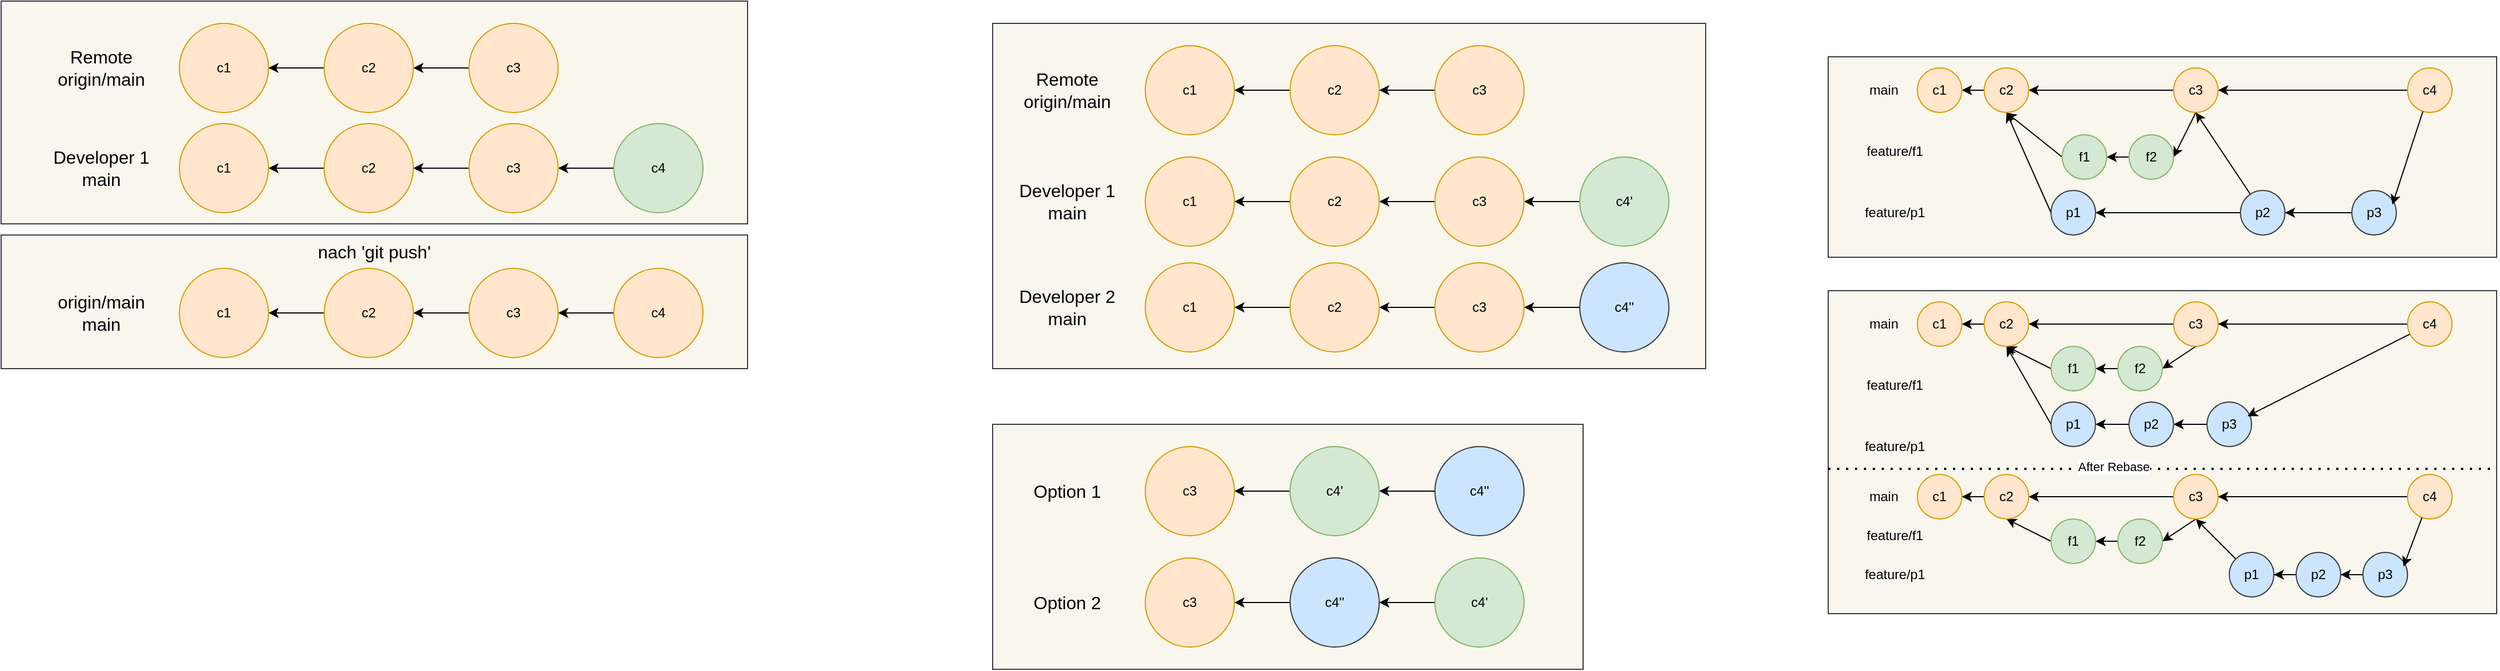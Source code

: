 <mxfile version="28.2.5">
  <diagram name="Seite-1" id="hYtHQyQzFq9uQvqXccz4">
    <mxGraphModel dx="1573" dy="637" grid="1" gridSize="10" guides="1" tooltips="1" connect="1" arrows="1" fold="1" page="1" pageScale="1" pageWidth="827" pageHeight="1169" math="0" shadow="0">
      <root>
        <mxCell id="0" />
        <mxCell id="1" parent="0" />
        <mxCell id="M_FBvFwb3x526R3b4piB-26" value="" style="rounded=0;whiteSpace=wrap;html=1;fillColor=#f9f7ed;strokeColor=#36393d;" vertex="1" parent="1">
          <mxGeometry x="-40" y="630" width="670" height="120" as="geometry" />
        </mxCell>
        <mxCell id="M_FBvFwb3x526R3b4piB-25" value="" style="rounded=0;whiteSpace=wrap;html=1;fillColor=#f9f7ed;strokeColor=#36393d;" vertex="1" parent="1">
          <mxGeometry x="-40" y="420" width="670" height="200" as="geometry" />
        </mxCell>
        <mxCell id="M_FBvFwb3x526R3b4piB-4" style="edgeStyle=orthogonalEdgeStyle;rounded=0;orthogonalLoop=1;jettySize=auto;html=1;endArrow=none;endFill=0;startArrow=classic;startFill=1;" edge="1" parent="1" source="M_FBvFwb3x526R3b4piB-1" target="M_FBvFwb3x526R3b4piB-2">
          <mxGeometry relative="1" as="geometry" />
        </mxCell>
        <mxCell id="M_FBvFwb3x526R3b4piB-1" value="c1" style="ellipse;whiteSpace=wrap;html=1;aspect=fixed;fillColor=#ffe6cc;strokeColor=#d79b00;" vertex="1" parent="1">
          <mxGeometry x="120" y="440" width="80" height="80" as="geometry" />
        </mxCell>
        <mxCell id="M_FBvFwb3x526R3b4piB-5" style="edgeStyle=orthogonalEdgeStyle;rounded=0;orthogonalLoop=1;jettySize=auto;html=1;entryX=0;entryY=0.5;entryDx=0;entryDy=0;endArrow=none;endFill=0;startArrow=classic;startFill=1;" edge="1" parent="1" source="M_FBvFwb3x526R3b4piB-2" target="M_FBvFwb3x526R3b4piB-3">
          <mxGeometry relative="1" as="geometry" />
        </mxCell>
        <mxCell id="M_FBvFwb3x526R3b4piB-2" value="c2" style="ellipse;whiteSpace=wrap;html=1;aspect=fixed;fillColor=#ffe6cc;strokeColor=#d79b00;" vertex="1" parent="1">
          <mxGeometry x="250" y="440" width="80" height="80" as="geometry" />
        </mxCell>
        <mxCell id="M_FBvFwb3x526R3b4piB-3" value="c3" style="ellipse;whiteSpace=wrap;html=1;aspect=fixed;fillColor=#ffe6cc;strokeColor=#d79b00;" vertex="1" parent="1">
          <mxGeometry x="380" y="440" width="80" height="80" as="geometry" />
        </mxCell>
        <mxCell id="M_FBvFwb3x526R3b4piB-6" style="edgeStyle=orthogonalEdgeStyle;rounded=0;orthogonalLoop=1;jettySize=auto;html=1;endArrow=none;endFill=0;startArrow=classic;startFill=1;" edge="1" parent="1" source="M_FBvFwb3x526R3b4piB-7" target="M_FBvFwb3x526R3b4piB-9">
          <mxGeometry relative="1" as="geometry" />
        </mxCell>
        <mxCell id="M_FBvFwb3x526R3b4piB-7" value="c1" style="ellipse;whiteSpace=wrap;html=1;aspect=fixed;fillColor=#ffe6cc;strokeColor=#d79b00;" vertex="1" parent="1">
          <mxGeometry x="120" y="530" width="80" height="80" as="geometry" />
        </mxCell>
        <mxCell id="M_FBvFwb3x526R3b4piB-8" style="edgeStyle=orthogonalEdgeStyle;rounded=0;orthogonalLoop=1;jettySize=auto;html=1;entryX=0;entryY=0.5;entryDx=0;entryDy=0;endArrow=none;endFill=0;startArrow=classic;startFill=1;" edge="1" parent="1" source="M_FBvFwb3x526R3b4piB-9" target="M_FBvFwb3x526R3b4piB-10">
          <mxGeometry relative="1" as="geometry" />
        </mxCell>
        <mxCell id="M_FBvFwb3x526R3b4piB-9" value="c2" style="ellipse;whiteSpace=wrap;html=1;aspect=fixed;fillColor=#ffe6cc;strokeColor=#d79b00;" vertex="1" parent="1">
          <mxGeometry x="250" y="530" width="80" height="80" as="geometry" />
        </mxCell>
        <mxCell id="M_FBvFwb3x526R3b4piB-12" style="edgeStyle=orthogonalEdgeStyle;rounded=0;orthogonalLoop=1;jettySize=auto;html=1;entryX=0;entryY=0.5;entryDx=0;entryDy=0;endArrow=none;endFill=0;startArrow=classic;startFill=1;" edge="1" parent="1" source="M_FBvFwb3x526R3b4piB-10" target="M_FBvFwb3x526R3b4piB-11">
          <mxGeometry relative="1" as="geometry" />
        </mxCell>
        <mxCell id="M_FBvFwb3x526R3b4piB-10" value="c3" style="ellipse;whiteSpace=wrap;html=1;aspect=fixed;fillColor=#ffe6cc;strokeColor=#d79b00;" vertex="1" parent="1">
          <mxGeometry x="380" y="530" width="80" height="80" as="geometry" />
        </mxCell>
        <mxCell id="M_FBvFwb3x526R3b4piB-11" value="c4" style="ellipse;whiteSpace=wrap;html=1;aspect=fixed;fillColor=#d5e8d4;strokeColor=#82b366;" vertex="1" parent="1">
          <mxGeometry x="510" y="530" width="80" height="80" as="geometry" />
        </mxCell>
        <mxCell id="M_FBvFwb3x526R3b4piB-13" value="Developer 1&lt;div&gt;main&lt;/div&gt;" style="text;html=1;align=center;verticalAlign=middle;whiteSpace=wrap;rounded=0;fontSize=16;" vertex="1" parent="1">
          <mxGeometry y="555" width="100" height="30" as="geometry" />
        </mxCell>
        <mxCell id="M_FBvFwb3x526R3b4piB-14" value="&lt;div&gt;Remote&lt;/div&gt;origin/main" style="text;html=1;align=center;verticalAlign=middle;whiteSpace=wrap;rounded=0;fontSize=16;" vertex="1" parent="1">
          <mxGeometry x="20" y="465" width="60" height="30" as="geometry" />
        </mxCell>
        <mxCell id="M_FBvFwb3x526R3b4piB-16" style="edgeStyle=orthogonalEdgeStyle;rounded=0;orthogonalLoop=1;jettySize=auto;html=1;endArrow=none;endFill=0;startArrow=classic;startFill=1;" edge="1" parent="1" source="M_FBvFwb3x526R3b4piB-17" target="M_FBvFwb3x526R3b4piB-19">
          <mxGeometry relative="1" as="geometry" />
        </mxCell>
        <mxCell id="M_FBvFwb3x526R3b4piB-17" value="c1" style="ellipse;whiteSpace=wrap;html=1;aspect=fixed;fillColor=#ffe6cc;strokeColor=#d79b00;" vertex="1" parent="1">
          <mxGeometry x="120" y="660" width="80" height="80" as="geometry" />
        </mxCell>
        <mxCell id="M_FBvFwb3x526R3b4piB-18" style="edgeStyle=orthogonalEdgeStyle;rounded=0;orthogonalLoop=1;jettySize=auto;html=1;entryX=0;entryY=0.5;entryDx=0;entryDy=0;endArrow=none;endFill=0;startArrow=classic;startFill=1;" edge="1" parent="1" source="M_FBvFwb3x526R3b4piB-19" target="M_FBvFwb3x526R3b4piB-21">
          <mxGeometry relative="1" as="geometry" />
        </mxCell>
        <mxCell id="M_FBvFwb3x526R3b4piB-19" value="c2" style="ellipse;whiteSpace=wrap;html=1;aspect=fixed;fillColor=#ffe6cc;strokeColor=#d79b00;" vertex="1" parent="1">
          <mxGeometry x="250" y="660" width="80" height="80" as="geometry" />
        </mxCell>
        <mxCell id="M_FBvFwb3x526R3b4piB-20" style="edgeStyle=orthogonalEdgeStyle;rounded=0;orthogonalLoop=1;jettySize=auto;html=1;entryX=0;entryY=0.5;entryDx=0;entryDy=0;endArrow=none;endFill=0;startArrow=classic;startFill=1;" edge="1" parent="1" source="M_FBvFwb3x526R3b4piB-21" target="M_FBvFwb3x526R3b4piB-22">
          <mxGeometry relative="1" as="geometry" />
        </mxCell>
        <mxCell id="M_FBvFwb3x526R3b4piB-21" value="c3" style="ellipse;whiteSpace=wrap;html=1;aspect=fixed;fillColor=#ffe6cc;strokeColor=#d79b00;" vertex="1" parent="1">
          <mxGeometry x="380" y="660" width="80" height="80" as="geometry" />
        </mxCell>
        <mxCell id="M_FBvFwb3x526R3b4piB-22" value="c4" style="ellipse;whiteSpace=wrap;html=1;aspect=fixed;fillColor=#ffe6cc;strokeColor=#d79b00;" vertex="1" parent="1">
          <mxGeometry x="510" y="660" width="80" height="80" as="geometry" />
        </mxCell>
        <mxCell id="M_FBvFwb3x526R3b4piB-23" value="origin/main&lt;br&gt;main" style="text;html=1;align=center;verticalAlign=middle;whiteSpace=wrap;rounded=0;fontSize=16;" vertex="1" parent="1">
          <mxGeometry y="685" width="100" height="30" as="geometry" />
        </mxCell>
        <mxCell id="M_FBvFwb3x526R3b4piB-24" value="nach &#39;git push&#39;" style="text;html=1;align=center;verticalAlign=middle;whiteSpace=wrap;rounded=0;fontSize=16;" vertex="1" parent="1">
          <mxGeometry x="145" y="630" width="300" height="30" as="geometry" />
        </mxCell>
        <mxCell id="M_FBvFwb3x526R3b4piB-27" value="" style="rounded=0;whiteSpace=wrap;html=1;fillColor=#f9f7ed;strokeColor=#36393d;" vertex="1" parent="1">
          <mxGeometry x="850" y="440" width="640" height="310" as="geometry" />
        </mxCell>
        <mxCell id="M_FBvFwb3x526R3b4piB-28" style="edgeStyle=orthogonalEdgeStyle;rounded=0;orthogonalLoop=1;jettySize=auto;html=1;startArrow=classic;startFill=1;endArrow=none;endFill=0;" edge="1" parent="1" source="M_FBvFwb3x526R3b4piB-29" target="M_FBvFwb3x526R3b4piB-31">
          <mxGeometry relative="1" as="geometry" />
        </mxCell>
        <mxCell id="M_FBvFwb3x526R3b4piB-29" value="c1" style="ellipse;whiteSpace=wrap;html=1;aspect=fixed;fillColor=#ffe6cc;strokeColor=#d79b00;" vertex="1" parent="1">
          <mxGeometry x="987" y="460" width="80" height="80" as="geometry" />
        </mxCell>
        <mxCell id="M_FBvFwb3x526R3b4piB-30" style="edgeStyle=orthogonalEdgeStyle;rounded=0;orthogonalLoop=1;jettySize=auto;html=1;entryX=0;entryY=0.5;entryDx=0;entryDy=0;startArrow=classic;startFill=1;endArrow=none;endFill=0;" edge="1" parent="1" source="M_FBvFwb3x526R3b4piB-31" target="M_FBvFwb3x526R3b4piB-32">
          <mxGeometry relative="1" as="geometry" />
        </mxCell>
        <mxCell id="M_FBvFwb3x526R3b4piB-31" value="c2" style="ellipse;whiteSpace=wrap;html=1;aspect=fixed;fillColor=#ffe6cc;strokeColor=#d79b00;" vertex="1" parent="1">
          <mxGeometry x="1117" y="460" width="80" height="80" as="geometry" />
        </mxCell>
        <mxCell id="M_FBvFwb3x526R3b4piB-32" value="c3" style="ellipse;whiteSpace=wrap;html=1;aspect=fixed;fillColor=#ffe6cc;strokeColor=#d79b00;" vertex="1" parent="1">
          <mxGeometry x="1247" y="460" width="80" height="80" as="geometry" />
        </mxCell>
        <mxCell id="M_FBvFwb3x526R3b4piB-33" style="edgeStyle=orthogonalEdgeStyle;rounded=0;orthogonalLoop=1;jettySize=auto;html=1;startArrow=classic;startFill=1;endArrow=none;endFill=0;" edge="1" parent="1" source="M_FBvFwb3x526R3b4piB-34" target="M_FBvFwb3x526R3b4piB-36">
          <mxGeometry relative="1" as="geometry" />
        </mxCell>
        <mxCell id="M_FBvFwb3x526R3b4piB-34" value="c1" style="ellipse;whiteSpace=wrap;html=1;aspect=fixed;fillColor=#ffe6cc;strokeColor=#d79b00;" vertex="1" parent="1">
          <mxGeometry x="987" y="560" width="80" height="80" as="geometry" />
        </mxCell>
        <mxCell id="M_FBvFwb3x526R3b4piB-35" style="edgeStyle=orthogonalEdgeStyle;rounded=0;orthogonalLoop=1;jettySize=auto;html=1;entryX=0;entryY=0.5;entryDx=0;entryDy=0;startArrow=classic;startFill=1;endArrow=none;endFill=0;" edge="1" parent="1" source="M_FBvFwb3x526R3b4piB-36" target="M_FBvFwb3x526R3b4piB-38">
          <mxGeometry relative="1" as="geometry" />
        </mxCell>
        <mxCell id="M_FBvFwb3x526R3b4piB-36" value="c2" style="ellipse;whiteSpace=wrap;html=1;aspect=fixed;fillColor=#ffe6cc;strokeColor=#d79b00;" vertex="1" parent="1">
          <mxGeometry x="1117" y="560" width="80" height="80" as="geometry" />
        </mxCell>
        <mxCell id="M_FBvFwb3x526R3b4piB-37" style="edgeStyle=orthogonalEdgeStyle;rounded=0;orthogonalLoop=1;jettySize=auto;html=1;entryX=0;entryY=0.5;entryDx=0;entryDy=0;startArrow=classic;startFill=1;endArrow=none;endFill=0;" edge="1" parent="1" source="M_FBvFwb3x526R3b4piB-38" target="M_FBvFwb3x526R3b4piB-39">
          <mxGeometry relative="1" as="geometry" />
        </mxCell>
        <mxCell id="M_FBvFwb3x526R3b4piB-38" value="c3" style="ellipse;whiteSpace=wrap;html=1;aspect=fixed;fillColor=#ffe6cc;strokeColor=#d79b00;" vertex="1" parent="1">
          <mxGeometry x="1247" y="560" width="80" height="80" as="geometry" />
        </mxCell>
        <mxCell id="M_FBvFwb3x526R3b4piB-39" value="c4&#39;" style="ellipse;whiteSpace=wrap;html=1;aspect=fixed;fillColor=#d5e8d4;strokeColor=#82b366;" vertex="1" parent="1">
          <mxGeometry x="1377" y="560" width="80" height="80" as="geometry" />
        </mxCell>
        <mxCell id="M_FBvFwb3x526R3b4piB-40" value="Developer 1&lt;div&gt;main&lt;/div&gt;" style="text;html=1;align=center;verticalAlign=middle;whiteSpace=wrap;rounded=0;fontSize=16;" vertex="1" parent="1">
          <mxGeometry x="867" y="585" width="100" height="30" as="geometry" />
        </mxCell>
        <mxCell id="M_FBvFwb3x526R3b4piB-41" value="&lt;div&gt;Remote&lt;/div&gt;origin/main" style="text;html=1;align=center;verticalAlign=middle;whiteSpace=wrap;rounded=0;fontSize=16;" vertex="1" parent="1">
          <mxGeometry x="887" y="485" width="60" height="30" as="geometry" />
        </mxCell>
        <mxCell id="M_FBvFwb3x526R3b4piB-42" style="edgeStyle=orthogonalEdgeStyle;rounded=0;orthogonalLoop=1;jettySize=auto;html=1;startArrow=classic;startFill=1;endArrow=none;endFill=0;" edge="1" parent="1" source="M_FBvFwb3x526R3b4piB-43" target="M_FBvFwb3x526R3b4piB-45">
          <mxGeometry relative="1" as="geometry" />
        </mxCell>
        <mxCell id="M_FBvFwb3x526R3b4piB-43" value="c1" style="ellipse;whiteSpace=wrap;html=1;aspect=fixed;fillColor=#ffe6cc;strokeColor=#d79b00;" vertex="1" parent="1">
          <mxGeometry x="987" y="655" width="80" height="80" as="geometry" />
        </mxCell>
        <mxCell id="M_FBvFwb3x526R3b4piB-44" style="edgeStyle=orthogonalEdgeStyle;rounded=0;orthogonalLoop=1;jettySize=auto;html=1;entryX=0;entryY=0.5;entryDx=0;entryDy=0;startArrow=classic;startFill=1;endArrow=none;endFill=0;" edge="1" parent="1" source="M_FBvFwb3x526R3b4piB-45" target="M_FBvFwb3x526R3b4piB-47">
          <mxGeometry relative="1" as="geometry" />
        </mxCell>
        <mxCell id="M_FBvFwb3x526R3b4piB-45" value="c2" style="ellipse;whiteSpace=wrap;html=1;aspect=fixed;fillColor=#ffe6cc;strokeColor=#d79b00;" vertex="1" parent="1">
          <mxGeometry x="1117" y="655" width="80" height="80" as="geometry" />
        </mxCell>
        <mxCell id="M_FBvFwb3x526R3b4piB-46" style="edgeStyle=orthogonalEdgeStyle;rounded=0;orthogonalLoop=1;jettySize=auto;html=1;entryX=0;entryY=0.5;entryDx=0;entryDy=0;startArrow=classic;startFill=1;endArrow=none;endFill=0;" edge="1" parent="1" source="M_FBvFwb3x526R3b4piB-47" target="M_FBvFwb3x526R3b4piB-48">
          <mxGeometry relative="1" as="geometry" />
        </mxCell>
        <mxCell id="M_FBvFwb3x526R3b4piB-47" value="c3" style="ellipse;whiteSpace=wrap;html=1;aspect=fixed;fillColor=#ffe6cc;strokeColor=#d79b00;" vertex="1" parent="1">
          <mxGeometry x="1247" y="655" width="80" height="80" as="geometry" />
        </mxCell>
        <mxCell id="M_FBvFwb3x526R3b4piB-48" value="c4&#39;&#39;" style="ellipse;whiteSpace=wrap;html=1;aspect=fixed;fillColor=#cce5ff;strokeColor=#36393d;" vertex="1" parent="1">
          <mxGeometry x="1377" y="655" width="80" height="80" as="geometry" />
        </mxCell>
        <mxCell id="M_FBvFwb3x526R3b4piB-49" value="Developer 2&lt;div&gt;main&lt;/div&gt;" style="text;html=1;align=center;verticalAlign=middle;whiteSpace=wrap;rounded=0;fontSize=16;" vertex="1" parent="1">
          <mxGeometry x="867" y="680" width="100" height="30" as="geometry" />
        </mxCell>
        <mxCell id="M_FBvFwb3x526R3b4piB-89" value="" style="rounded=0;whiteSpace=wrap;html=1;fillColor=#f9f7ed;strokeColor=#36393d;" vertex="1" parent="1">
          <mxGeometry x="850" y="800" width="530" height="220" as="geometry" />
        </mxCell>
        <mxCell id="M_FBvFwb3x526R3b4piB-113" style="edgeStyle=orthogonalEdgeStyle;rounded=0;orthogonalLoop=1;jettySize=auto;html=1;entryX=0;entryY=0.5;entryDx=0;entryDy=0;startArrow=classic;startFill=1;endArrow=none;endFill=0;" edge="1" parent="1" source="M_FBvFwb3x526R3b4piB-94" target="M_FBvFwb3x526R3b4piB-112">
          <mxGeometry relative="1" as="geometry" />
        </mxCell>
        <mxCell id="M_FBvFwb3x526R3b4piB-94" value="c3" style="ellipse;whiteSpace=wrap;html=1;aspect=fixed;fillColor=#ffe6cc;strokeColor=#d79b00;" vertex="1" parent="1">
          <mxGeometry x="987" y="820" width="80" height="80" as="geometry" />
        </mxCell>
        <mxCell id="M_FBvFwb3x526R3b4piB-117" style="edgeStyle=orthogonalEdgeStyle;rounded=0;orthogonalLoop=1;jettySize=auto;html=1;startArrow=classic;startFill=1;endArrow=none;endFill=0;" edge="1" parent="1" source="M_FBvFwb3x526R3b4piB-100" target="M_FBvFwb3x526R3b4piB-116">
          <mxGeometry relative="1" as="geometry" />
        </mxCell>
        <mxCell id="M_FBvFwb3x526R3b4piB-100" value="c3" style="ellipse;whiteSpace=wrap;html=1;aspect=fixed;fillColor=#ffe6cc;strokeColor=#d79b00;" vertex="1" parent="1">
          <mxGeometry x="987" y="920" width="80" height="80" as="geometry" />
        </mxCell>
        <mxCell id="M_FBvFwb3x526R3b4piB-102" value="Option 2" style="text;html=1;align=center;verticalAlign=middle;whiteSpace=wrap;rounded=0;fontSize=16;" vertex="1" parent="1">
          <mxGeometry x="850" y="939.9" width="134" height="40.2" as="geometry" />
        </mxCell>
        <mxCell id="M_FBvFwb3x526R3b4piB-103" value="Option 1" style="text;html=1;align=center;verticalAlign=middle;whiteSpace=wrap;rounded=0;fontSize=16;" vertex="1" parent="1">
          <mxGeometry x="850" y="826.5" width="134" height="67" as="geometry" />
        </mxCell>
        <mxCell id="M_FBvFwb3x526R3b4piB-115" style="edgeStyle=orthogonalEdgeStyle;rounded=0;orthogonalLoop=1;jettySize=auto;html=1;exitX=1;exitY=0.5;exitDx=0;exitDy=0;startArrow=classic;startFill=1;endArrow=none;endFill=0;" edge="1" parent="1" source="M_FBvFwb3x526R3b4piB-112" target="M_FBvFwb3x526R3b4piB-114">
          <mxGeometry relative="1" as="geometry" />
        </mxCell>
        <mxCell id="M_FBvFwb3x526R3b4piB-112" value="c4&#39;" style="ellipse;whiteSpace=wrap;html=1;aspect=fixed;fillColor=#d5e8d4;strokeColor=#82b366;" vertex="1" parent="1">
          <mxGeometry x="1117" y="820" width="80" height="80" as="geometry" />
        </mxCell>
        <mxCell id="M_FBvFwb3x526R3b4piB-114" value="c4&#39;&#39;" style="ellipse;whiteSpace=wrap;html=1;aspect=fixed;fillColor=#cce5ff;strokeColor=#36393d;" vertex="1" parent="1">
          <mxGeometry x="1247" y="820" width="80" height="80" as="geometry" />
        </mxCell>
        <mxCell id="M_FBvFwb3x526R3b4piB-119" style="edgeStyle=orthogonalEdgeStyle;rounded=0;orthogonalLoop=1;jettySize=auto;html=1;entryX=0;entryY=0.5;entryDx=0;entryDy=0;startArrow=classic;startFill=1;endArrow=none;endFill=0;" edge="1" parent="1" source="M_FBvFwb3x526R3b4piB-116" target="M_FBvFwb3x526R3b4piB-118">
          <mxGeometry relative="1" as="geometry" />
        </mxCell>
        <mxCell id="M_FBvFwb3x526R3b4piB-116" value="c4&#39;&#39;" style="ellipse;whiteSpace=wrap;html=1;aspect=fixed;fillColor=#cce5ff;strokeColor=#36393d;" vertex="1" parent="1">
          <mxGeometry x="1117" y="920" width="80" height="80" as="geometry" />
        </mxCell>
        <mxCell id="M_FBvFwb3x526R3b4piB-118" value="c4&#39;" style="ellipse;whiteSpace=wrap;html=1;aspect=fixed;fillColor=#d5e8d4;strokeColor=#82b366;" vertex="1" parent="1">
          <mxGeometry x="1247" y="920" width="80" height="80" as="geometry" />
        </mxCell>
        <mxCell id="M_FBvFwb3x526R3b4piB-120" value="" style="rounded=0;whiteSpace=wrap;html=1;fillColor=#f9f7ed;strokeColor=#36393d;" vertex="1" parent="1">
          <mxGeometry x="1600" y="470" width="600" height="180" as="geometry" />
        </mxCell>
        <mxCell id="M_FBvFwb3x526R3b4piB-121" value="main" style="text;html=1;align=center;verticalAlign=middle;whiteSpace=wrap;rounded=0;" vertex="1" parent="1">
          <mxGeometry x="1620" y="485" width="60" height="30" as="geometry" />
        </mxCell>
        <mxCell id="M_FBvFwb3x526R3b4piB-126" style="edgeStyle=orthogonalEdgeStyle;rounded=0;orthogonalLoop=1;jettySize=auto;html=1;exitX=1;exitY=0.5;exitDx=0;exitDy=0;entryX=0;entryY=0.5;entryDx=0;entryDy=0;startArrow=classic;startFill=1;endArrow=none;endFill=0;" edge="1" parent="1" source="M_FBvFwb3x526R3b4piB-122" target="M_FBvFwb3x526R3b4piB-123">
          <mxGeometry relative="1" as="geometry" />
        </mxCell>
        <mxCell id="M_FBvFwb3x526R3b4piB-122" value="c1" style="ellipse;whiteSpace=wrap;html=1;aspect=fixed;fillColor=#ffe6cc;strokeColor=#d79b00;" vertex="1" parent="1">
          <mxGeometry x="1680" y="480" width="40" height="40" as="geometry" />
        </mxCell>
        <mxCell id="M_FBvFwb3x526R3b4piB-127" style="rounded=0;orthogonalLoop=1;jettySize=auto;html=1;exitX=0.5;exitY=1;exitDx=0;exitDy=0;entryX=0;entryY=0.5;entryDx=0;entryDy=0;startArrow=classic;startFill=1;endArrow=none;endFill=0;" edge="1" parent="1" source="M_FBvFwb3x526R3b4piB-123" target="M_FBvFwb3x526R3b4piB-125">
          <mxGeometry relative="1" as="geometry" />
        </mxCell>
        <mxCell id="M_FBvFwb3x526R3b4piB-131" style="edgeStyle=orthogonalEdgeStyle;rounded=0;orthogonalLoop=1;jettySize=auto;html=1;exitX=1;exitY=0.5;exitDx=0;exitDy=0;entryX=0;entryY=0.5;entryDx=0;entryDy=0;startArrow=classic;startFill=1;endArrow=none;endFill=0;" edge="1" parent="1" source="M_FBvFwb3x526R3b4piB-123" target="M_FBvFwb3x526R3b4piB-130">
          <mxGeometry relative="1" as="geometry" />
        </mxCell>
        <mxCell id="M_FBvFwb3x526R3b4piB-144" style="rounded=0;orthogonalLoop=1;jettySize=auto;html=1;exitX=0.5;exitY=1;exitDx=0;exitDy=0;entryX=0;entryY=0.5;entryDx=0;entryDy=0;startArrow=classic;startFill=1;endArrow=none;endFill=0;" edge="1" parent="1" source="M_FBvFwb3x526R3b4piB-123" target="M_FBvFwb3x526R3b4piB-143">
          <mxGeometry relative="1" as="geometry" />
        </mxCell>
        <mxCell id="M_FBvFwb3x526R3b4piB-123" value="c2" style="ellipse;whiteSpace=wrap;html=1;aspect=fixed;fillColor=#ffe6cc;strokeColor=#d79b00;" vertex="1" parent="1">
          <mxGeometry x="1740" y="480" width="40" height="40" as="geometry" />
        </mxCell>
        <mxCell id="M_FBvFwb3x526R3b4piB-124" value="feature/f1" style="text;html=1;align=center;verticalAlign=middle;whiteSpace=wrap;rounded=0;" vertex="1" parent="1">
          <mxGeometry x="1600" y="540" width="120" height="30" as="geometry" />
        </mxCell>
        <mxCell id="M_FBvFwb3x526R3b4piB-129" style="edgeStyle=orthogonalEdgeStyle;rounded=0;orthogonalLoop=1;jettySize=auto;html=1;exitX=1;exitY=0.5;exitDx=0;exitDy=0;entryX=0;entryY=0.5;entryDx=0;entryDy=0;startArrow=classic;startFill=1;endArrow=none;endFill=0;" edge="1" parent="1" source="M_FBvFwb3x526R3b4piB-125" target="M_FBvFwb3x526R3b4piB-128">
          <mxGeometry relative="1" as="geometry" />
        </mxCell>
        <mxCell id="M_FBvFwb3x526R3b4piB-125" value="f1" style="ellipse;whiteSpace=wrap;html=1;aspect=fixed;fillColor=#d5e8d4;strokeColor=#82b366;" vertex="1" parent="1">
          <mxGeometry x="1810" y="540" width="40" height="40" as="geometry" />
        </mxCell>
        <mxCell id="M_FBvFwb3x526R3b4piB-133" style="rounded=0;orthogonalLoop=1;jettySize=auto;html=1;exitX=1;exitY=0.5;exitDx=0;exitDy=0;entryX=0.5;entryY=1;entryDx=0;entryDy=0;startArrow=classic;startFill=1;endArrow=none;endFill=0;" edge="1" parent="1" source="M_FBvFwb3x526R3b4piB-128" target="M_FBvFwb3x526R3b4piB-130">
          <mxGeometry relative="1" as="geometry" />
        </mxCell>
        <mxCell id="M_FBvFwb3x526R3b4piB-128" value="f2" style="ellipse;whiteSpace=wrap;html=1;aspect=fixed;fillColor=#d5e8d4;strokeColor=#82b366;" vertex="1" parent="1">
          <mxGeometry x="1870" y="540" width="40" height="40" as="geometry" />
        </mxCell>
        <mxCell id="M_FBvFwb3x526R3b4piB-130" value="c3" style="ellipse;whiteSpace=wrap;html=1;aspect=fixed;fillColor=#ffe6cc;strokeColor=#d79b00;" vertex="1" parent="1">
          <mxGeometry x="1910" y="480" width="40" height="40" as="geometry" />
        </mxCell>
        <mxCell id="M_FBvFwb3x526R3b4piB-142" value="feature/p1" style="text;html=1;align=center;verticalAlign=middle;whiteSpace=wrap;rounded=0;" vertex="1" parent="1">
          <mxGeometry x="1600" y="595" width="120" height="30" as="geometry" />
        </mxCell>
        <mxCell id="M_FBvFwb3x526R3b4piB-143" value="p1" style="ellipse;whiteSpace=wrap;html=1;aspect=fixed;fillColor=#cce5ff;strokeColor=#36393d;" vertex="1" parent="1">
          <mxGeometry x="1800" y="590" width="40" height="40" as="geometry" />
        </mxCell>
        <mxCell id="M_FBvFwb3x526R3b4piB-157" style="edgeStyle=orthogonalEdgeStyle;rounded=0;orthogonalLoop=1;jettySize=auto;html=1;entryX=1;entryY=0.5;entryDx=0;entryDy=0;" edge="1" parent="1" source="M_FBvFwb3x526R3b4piB-148" target="M_FBvFwb3x526R3b4piB-130">
          <mxGeometry relative="1" as="geometry" />
        </mxCell>
        <mxCell id="M_FBvFwb3x526R3b4piB-148" value="c4" style="ellipse;whiteSpace=wrap;html=1;aspect=fixed;fillColor=#ffe6cc;strokeColor=#d79b00;" vertex="1" parent="1">
          <mxGeometry x="2120" y="480" width="40" height="40" as="geometry" />
        </mxCell>
        <mxCell id="M_FBvFwb3x526R3b4piB-163" style="edgeStyle=orthogonalEdgeStyle;rounded=0;orthogonalLoop=1;jettySize=auto;html=1;" edge="1" parent="1" source="M_FBvFwb3x526R3b4piB-150" target="M_FBvFwb3x526R3b4piB-160">
          <mxGeometry relative="1" as="geometry" />
        </mxCell>
        <mxCell id="M_FBvFwb3x526R3b4piB-150" value="p3" style="ellipse;whiteSpace=wrap;html=1;aspect=fixed;fillColor=#cce5ff;strokeColor=#36393d;" vertex="1" parent="1">
          <mxGeometry x="2070" y="590" width="40" height="40" as="geometry" />
        </mxCell>
        <mxCell id="M_FBvFwb3x526R3b4piB-162" style="edgeStyle=orthogonalEdgeStyle;rounded=0;orthogonalLoop=1;jettySize=auto;html=1;entryX=1;entryY=0.5;entryDx=0;entryDy=0;" edge="1" parent="1" source="M_FBvFwb3x526R3b4piB-160" target="M_FBvFwb3x526R3b4piB-143">
          <mxGeometry relative="1" as="geometry" />
        </mxCell>
        <mxCell id="M_FBvFwb3x526R3b4piB-184" style="rounded=0;orthogonalLoop=1;jettySize=auto;html=1;entryX=0.5;entryY=1;entryDx=0;entryDy=0;" edge="1" parent="1" source="M_FBvFwb3x526R3b4piB-160" target="M_FBvFwb3x526R3b4piB-130">
          <mxGeometry relative="1" as="geometry" />
        </mxCell>
        <mxCell id="M_FBvFwb3x526R3b4piB-160" value="p2" style="ellipse;whiteSpace=wrap;html=1;aspect=fixed;fillColor=#cce5ff;strokeColor=#36393d;" vertex="1" parent="1">
          <mxGeometry x="1970" y="590" width="40" height="40" as="geometry" />
        </mxCell>
        <mxCell id="M_FBvFwb3x526R3b4piB-185" style="rounded=0;orthogonalLoop=1;jettySize=auto;html=1;entryX=0.91;entryY=0.318;entryDx=0;entryDy=0;entryPerimeter=0;" edge="1" parent="1" source="M_FBvFwb3x526R3b4piB-148" target="M_FBvFwb3x526R3b4piB-150">
          <mxGeometry relative="1" as="geometry" />
        </mxCell>
        <mxCell id="M_FBvFwb3x526R3b4piB-186" value="" style="rounded=0;whiteSpace=wrap;html=1;fillColor=#f9f7ed;strokeColor=#36393d;" vertex="1" parent="1">
          <mxGeometry x="1600" y="680" width="600" height="290" as="geometry" />
        </mxCell>
        <mxCell id="M_FBvFwb3x526R3b4piB-187" value="main" style="text;html=1;align=center;verticalAlign=middle;whiteSpace=wrap;rounded=0;" vertex="1" parent="1">
          <mxGeometry x="1620" y="695" width="60" height="30" as="geometry" />
        </mxCell>
        <mxCell id="M_FBvFwb3x526R3b4piB-188" style="edgeStyle=orthogonalEdgeStyle;rounded=0;orthogonalLoop=1;jettySize=auto;html=1;exitX=1;exitY=0.5;exitDx=0;exitDy=0;entryX=0;entryY=0.5;entryDx=0;entryDy=0;startArrow=classic;startFill=1;endArrow=none;endFill=0;" edge="1" parent="1" source="M_FBvFwb3x526R3b4piB-189" target="M_FBvFwb3x526R3b4piB-193">
          <mxGeometry relative="1" as="geometry" />
        </mxCell>
        <mxCell id="M_FBvFwb3x526R3b4piB-189" value="c1" style="ellipse;whiteSpace=wrap;html=1;aspect=fixed;fillColor=#ffe6cc;strokeColor=#d79b00;" vertex="1" parent="1">
          <mxGeometry x="1680" y="690" width="40" height="40" as="geometry" />
        </mxCell>
        <mxCell id="M_FBvFwb3x526R3b4piB-190" style="rounded=0;orthogonalLoop=1;jettySize=auto;html=1;exitX=0.5;exitY=1;exitDx=0;exitDy=0;entryX=0;entryY=0.5;entryDx=0;entryDy=0;startArrow=classic;startFill=1;endArrow=none;endFill=0;" edge="1" parent="1" source="M_FBvFwb3x526R3b4piB-193" target="M_FBvFwb3x526R3b4piB-196">
          <mxGeometry relative="1" as="geometry" />
        </mxCell>
        <mxCell id="M_FBvFwb3x526R3b4piB-191" style="edgeStyle=orthogonalEdgeStyle;rounded=0;orthogonalLoop=1;jettySize=auto;html=1;exitX=1;exitY=0.5;exitDx=0;exitDy=0;entryX=0;entryY=0.5;entryDx=0;entryDy=0;startArrow=classic;startFill=1;endArrow=none;endFill=0;" edge="1" parent="1" source="M_FBvFwb3x526R3b4piB-193" target="M_FBvFwb3x526R3b4piB-199">
          <mxGeometry relative="1" as="geometry" />
        </mxCell>
        <mxCell id="M_FBvFwb3x526R3b4piB-192" style="rounded=0;orthogonalLoop=1;jettySize=auto;html=1;exitX=0.5;exitY=1;exitDx=0;exitDy=0;entryX=0;entryY=0.5;entryDx=0;entryDy=0;startArrow=classic;startFill=1;endArrow=none;endFill=0;" edge="1" parent="1" source="M_FBvFwb3x526R3b4piB-193" target="M_FBvFwb3x526R3b4piB-201">
          <mxGeometry relative="1" as="geometry" />
        </mxCell>
        <mxCell id="M_FBvFwb3x526R3b4piB-193" value="c2" style="ellipse;whiteSpace=wrap;html=1;aspect=fixed;fillColor=#ffe6cc;strokeColor=#d79b00;" vertex="1" parent="1">
          <mxGeometry x="1740" y="690" width="40" height="40" as="geometry" />
        </mxCell>
        <mxCell id="M_FBvFwb3x526R3b4piB-194" value="feature/f1" style="text;html=1;align=center;verticalAlign=middle;whiteSpace=wrap;rounded=0;" vertex="1" parent="1">
          <mxGeometry x="1600" y="750" width="120" height="30" as="geometry" />
        </mxCell>
        <mxCell id="M_FBvFwb3x526R3b4piB-195" style="edgeStyle=orthogonalEdgeStyle;rounded=0;orthogonalLoop=1;jettySize=auto;html=1;exitX=1;exitY=0.5;exitDx=0;exitDy=0;entryX=0;entryY=0.5;entryDx=0;entryDy=0;startArrow=classic;startFill=1;endArrow=none;endFill=0;" edge="1" parent="1" source="M_FBvFwb3x526R3b4piB-196" target="M_FBvFwb3x526R3b4piB-198">
          <mxGeometry relative="1" as="geometry" />
        </mxCell>
        <mxCell id="M_FBvFwb3x526R3b4piB-196" value="f1" style="ellipse;whiteSpace=wrap;html=1;aspect=fixed;fillColor=#d5e8d4;strokeColor=#82b366;" vertex="1" parent="1">
          <mxGeometry x="1800" y="730" width="40" height="40" as="geometry" />
        </mxCell>
        <mxCell id="M_FBvFwb3x526R3b4piB-197" style="rounded=0;orthogonalLoop=1;jettySize=auto;html=1;exitX=1;exitY=0.5;exitDx=0;exitDy=0;entryX=0.5;entryY=1;entryDx=0;entryDy=0;startArrow=classic;startFill=1;endArrow=none;endFill=0;" edge="1" parent="1" source="M_FBvFwb3x526R3b4piB-198" target="M_FBvFwb3x526R3b4piB-199">
          <mxGeometry relative="1" as="geometry" />
        </mxCell>
        <mxCell id="M_FBvFwb3x526R3b4piB-198" value="f2" style="ellipse;whiteSpace=wrap;html=1;aspect=fixed;fillColor=#d5e8d4;strokeColor=#82b366;" vertex="1" parent="1">
          <mxGeometry x="1860" y="730" width="40" height="40" as="geometry" />
        </mxCell>
        <mxCell id="M_FBvFwb3x526R3b4piB-199" value="c3" style="ellipse;whiteSpace=wrap;html=1;aspect=fixed;fillColor=#ffe6cc;strokeColor=#d79b00;" vertex="1" parent="1">
          <mxGeometry x="1910" y="690" width="40" height="40" as="geometry" />
        </mxCell>
        <mxCell id="M_FBvFwb3x526R3b4piB-200" value="feature/p1" style="text;html=1;align=center;verticalAlign=middle;whiteSpace=wrap;rounded=0;" vertex="1" parent="1">
          <mxGeometry x="1600" y="805" width="120" height="30" as="geometry" />
        </mxCell>
        <mxCell id="M_FBvFwb3x526R3b4piB-201" value="p1" style="ellipse;whiteSpace=wrap;html=1;aspect=fixed;fillColor=#cce5ff;strokeColor=#36393d;" vertex="1" parent="1">
          <mxGeometry x="1800" y="780" width="40" height="40" as="geometry" />
        </mxCell>
        <mxCell id="M_FBvFwb3x526R3b4piB-202" style="edgeStyle=orthogonalEdgeStyle;rounded=0;orthogonalLoop=1;jettySize=auto;html=1;entryX=1;entryY=0.5;entryDx=0;entryDy=0;" edge="1" parent="1" source="M_FBvFwb3x526R3b4piB-203" target="M_FBvFwb3x526R3b4piB-199">
          <mxGeometry relative="1" as="geometry" />
        </mxCell>
        <mxCell id="M_FBvFwb3x526R3b4piB-203" value="c4" style="ellipse;whiteSpace=wrap;html=1;aspect=fixed;fillColor=#ffe6cc;strokeColor=#d79b00;" vertex="1" parent="1">
          <mxGeometry x="2120" y="690" width="40" height="40" as="geometry" />
        </mxCell>
        <mxCell id="M_FBvFwb3x526R3b4piB-204" style="edgeStyle=orthogonalEdgeStyle;rounded=0;orthogonalLoop=1;jettySize=auto;html=1;" edge="1" parent="1" source="M_FBvFwb3x526R3b4piB-205" target="M_FBvFwb3x526R3b4piB-208">
          <mxGeometry relative="1" as="geometry" />
        </mxCell>
        <mxCell id="M_FBvFwb3x526R3b4piB-205" value="p3" style="ellipse;whiteSpace=wrap;html=1;aspect=fixed;fillColor=#cce5ff;strokeColor=#36393d;" vertex="1" parent="1">
          <mxGeometry x="1940" y="780" width="40" height="40" as="geometry" />
        </mxCell>
        <mxCell id="M_FBvFwb3x526R3b4piB-206" style="edgeStyle=orthogonalEdgeStyle;rounded=0;orthogonalLoop=1;jettySize=auto;html=1;entryX=1;entryY=0.5;entryDx=0;entryDy=0;" edge="1" parent="1" source="M_FBvFwb3x526R3b4piB-208" target="M_FBvFwb3x526R3b4piB-201">
          <mxGeometry relative="1" as="geometry" />
        </mxCell>
        <mxCell id="M_FBvFwb3x526R3b4piB-208" value="p2" style="ellipse;whiteSpace=wrap;html=1;aspect=fixed;fillColor=#cce5ff;strokeColor=#36393d;" vertex="1" parent="1">
          <mxGeometry x="1870" y="780" width="40" height="40" as="geometry" />
        </mxCell>
        <mxCell id="M_FBvFwb3x526R3b4piB-209" style="rounded=0;orthogonalLoop=1;jettySize=auto;html=1;entryX=0.91;entryY=0.318;entryDx=0;entryDy=0;entryPerimeter=0;" edge="1" parent="1" source="M_FBvFwb3x526R3b4piB-203" target="M_FBvFwb3x526R3b4piB-205">
          <mxGeometry relative="1" as="geometry" />
        </mxCell>
        <mxCell id="M_FBvFwb3x526R3b4piB-210" style="edgeStyle=orthogonalEdgeStyle;rounded=0;orthogonalLoop=1;jettySize=auto;html=1;exitX=1;exitY=0.5;exitDx=0;exitDy=0;entryX=0;entryY=0.5;entryDx=0;entryDy=0;startArrow=classic;startFill=1;endArrow=none;endFill=0;" edge="1" parent="1" source="M_FBvFwb3x526R3b4piB-211" target="M_FBvFwb3x526R3b4piB-215">
          <mxGeometry relative="1" as="geometry" />
        </mxCell>
        <mxCell id="M_FBvFwb3x526R3b4piB-211" value="c1" style="ellipse;whiteSpace=wrap;html=1;aspect=fixed;fillColor=#ffe6cc;strokeColor=#d79b00;" vertex="1" parent="1">
          <mxGeometry x="1680" y="845" width="40" height="40" as="geometry" />
        </mxCell>
        <mxCell id="M_FBvFwb3x526R3b4piB-212" style="rounded=0;orthogonalLoop=1;jettySize=auto;html=1;exitX=0.5;exitY=1;exitDx=0;exitDy=0;entryX=0;entryY=0.5;entryDx=0;entryDy=0;startArrow=classic;startFill=1;endArrow=none;endFill=0;" edge="1" parent="1" source="M_FBvFwb3x526R3b4piB-215" target="M_FBvFwb3x526R3b4piB-217">
          <mxGeometry relative="1" as="geometry" />
        </mxCell>
        <mxCell id="M_FBvFwb3x526R3b4piB-213" style="edgeStyle=orthogonalEdgeStyle;rounded=0;orthogonalLoop=1;jettySize=auto;html=1;exitX=1;exitY=0.5;exitDx=0;exitDy=0;entryX=0;entryY=0.5;entryDx=0;entryDy=0;startArrow=classic;startFill=1;endArrow=none;endFill=0;" edge="1" parent="1" source="M_FBvFwb3x526R3b4piB-215" target="M_FBvFwb3x526R3b4piB-220">
          <mxGeometry relative="1" as="geometry" />
        </mxCell>
        <mxCell id="M_FBvFwb3x526R3b4piB-215" value="c2" style="ellipse;whiteSpace=wrap;html=1;aspect=fixed;fillColor=#ffe6cc;strokeColor=#d79b00;" vertex="1" parent="1">
          <mxGeometry x="1740" y="845" width="40" height="40" as="geometry" />
        </mxCell>
        <mxCell id="M_FBvFwb3x526R3b4piB-216" style="edgeStyle=orthogonalEdgeStyle;rounded=0;orthogonalLoop=1;jettySize=auto;html=1;exitX=1;exitY=0.5;exitDx=0;exitDy=0;entryX=0;entryY=0.5;entryDx=0;entryDy=0;startArrow=classic;startFill=1;endArrow=none;endFill=0;" edge="1" parent="1" source="M_FBvFwb3x526R3b4piB-217" target="M_FBvFwb3x526R3b4piB-219">
          <mxGeometry relative="1" as="geometry" />
        </mxCell>
        <mxCell id="M_FBvFwb3x526R3b4piB-217" value="f1" style="ellipse;whiteSpace=wrap;html=1;aspect=fixed;fillColor=#d5e8d4;strokeColor=#82b366;" vertex="1" parent="1">
          <mxGeometry x="1800" y="885" width="40" height="40" as="geometry" />
        </mxCell>
        <mxCell id="M_FBvFwb3x526R3b4piB-218" style="rounded=0;orthogonalLoop=1;jettySize=auto;html=1;exitX=1;exitY=0.5;exitDx=0;exitDy=0;entryX=0.5;entryY=1;entryDx=0;entryDy=0;startArrow=classic;startFill=1;endArrow=none;endFill=0;" edge="1" parent="1" source="M_FBvFwb3x526R3b4piB-219" target="M_FBvFwb3x526R3b4piB-220">
          <mxGeometry relative="1" as="geometry" />
        </mxCell>
        <mxCell id="M_FBvFwb3x526R3b4piB-219" value="f2" style="ellipse;whiteSpace=wrap;html=1;aspect=fixed;fillColor=#d5e8d4;strokeColor=#82b366;" vertex="1" parent="1">
          <mxGeometry x="1860" y="885" width="40" height="40" as="geometry" />
        </mxCell>
        <mxCell id="M_FBvFwb3x526R3b4piB-220" value="c3" style="ellipse;whiteSpace=wrap;html=1;aspect=fixed;fillColor=#ffe6cc;strokeColor=#d79b00;" vertex="1" parent="1">
          <mxGeometry x="1910" y="845" width="40" height="40" as="geometry" />
        </mxCell>
        <mxCell id="M_FBvFwb3x526R3b4piB-229" style="rounded=0;orthogonalLoop=1;jettySize=auto;html=1;exitX=0;exitY=0;exitDx=0;exitDy=0;entryX=0.5;entryY=1;entryDx=0;entryDy=0;" edge="1" parent="1" source="M_FBvFwb3x526R3b4piB-221" target="M_FBvFwb3x526R3b4piB-220">
          <mxGeometry relative="1" as="geometry" />
        </mxCell>
        <mxCell id="M_FBvFwb3x526R3b4piB-221" value="p1" style="ellipse;whiteSpace=wrap;html=1;aspect=fixed;fillColor=#cce5ff;strokeColor=#36393d;" vertex="1" parent="1">
          <mxGeometry x="1960" y="915" width="40" height="40" as="geometry" />
        </mxCell>
        <mxCell id="M_FBvFwb3x526R3b4piB-222" style="edgeStyle=orthogonalEdgeStyle;rounded=0;orthogonalLoop=1;jettySize=auto;html=1;entryX=1;entryY=0.5;entryDx=0;entryDy=0;" edge="1" parent="1" source="M_FBvFwb3x526R3b4piB-223" target="M_FBvFwb3x526R3b4piB-220">
          <mxGeometry relative="1" as="geometry" />
        </mxCell>
        <mxCell id="M_FBvFwb3x526R3b4piB-223" value="c4" style="ellipse;whiteSpace=wrap;html=1;aspect=fixed;fillColor=#ffe6cc;strokeColor=#d79b00;" vertex="1" parent="1">
          <mxGeometry x="2120" y="845" width="40" height="40" as="geometry" />
        </mxCell>
        <mxCell id="M_FBvFwb3x526R3b4piB-224" style="edgeStyle=orthogonalEdgeStyle;rounded=0;orthogonalLoop=1;jettySize=auto;html=1;" edge="1" parent="1" source="M_FBvFwb3x526R3b4piB-225" target="M_FBvFwb3x526R3b4piB-227">
          <mxGeometry relative="1" as="geometry" />
        </mxCell>
        <mxCell id="M_FBvFwb3x526R3b4piB-225" value="p3" style="ellipse;whiteSpace=wrap;html=1;aspect=fixed;fillColor=#cce5ff;strokeColor=#36393d;" vertex="1" parent="1">
          <mxGeometry x="2080" y="915" width="40" height="40" as="geometry" />
        </mxCell>
        <mxCell id="M_FBvFwb3x526R3b4piB-226" style="edgeStyle=orthogonalEdgeStyle;rounded=0;orthogonalLoop=1;jettySize=auto;html=1;entryX=1;entryY=0.5;entryDx=0;entryDy=0;" edge="1" parent="1" source="M_FBvFwb3x526R3b4piB-227" target="M_FBvFwb3x526R3b4piB-221">
          <mxGeometry relative="1" as="geometry" />
        </mxCell>
        <mxCell id="M_FBvFwb3x526R3b4piB-227" value="p2" style="ellipse;whiteSpace=wrap;html=1;aspect=fixed;fillColor=#cce5ff;strokeColor=#36393d;" vertex="1" parent="1">
          <mxGeometry x="2020" y="915" width="40" height="40" as="geometry" />
        </mxCell>
        <mxCell id="M_FBvFwb3x526R3b4piB-228" style="rounded=0;orthogonalLoop=1;jettySize=auto;html=1;entryX=0.91;entryY=0.318;entryDx=0;entryDy=0;entryPerimeter=0;" edge="1" parent="1" source="M_FBvFwb3x526R3b4piB-223" target="M_FBvFwb3x526R3b4piB-225">
          <mxGeometry relative="1" as="geometry" />
        </mxCell>
        <mxCell id="M_FBvFwb3x526R3b4piB-230" value="main" style="text;html=1;align=center;verticalAlign=middle;whiteSpace=wrap;rounded=0;" vertex="1" parent="1">
          <mxGeometry x="1620" y="850.1" width="60" height="30" as="geometry" />
        </mxCell>
        <mxCell id="M_FBvFwb3x526R3b4piB-231" value="feature/f1" style="text;html=1;align=center;verticalAlign=middle;whiteSpace=wrap;rounded=0;" vertex="1" parent="1">
          <mxGeometry x="1600" y="885.1" width="120" height="30" as="geometry" />
        </mxCell>
        <mxCell id="M_FBvFwb3x526R3b4piB-232" value="feature/p1" style="text;html=1;align=center;verticalAlign=middle;whiteSpace=wrap;rounded=0;" vertex="1" parent="1">
          <mxGeometry x="1600" y="920.1" width="120" height="30" as="geometry" />
        </mxCell>
        <mxCell id="M_FBvFwb3x526R3b4piB-234" value="" style="endArrow=none;dashed=1;html=1;dashPattern=1 3;strokeWidth=2;rounded=0;" edge="1" parent="1">
          <mxGeometry width="50" height="50" relative="1" as="geometry">
            <mxPoint x="1600" y="840" as="sourcePoint" />
            <mxPoint x="2200" y="840" as="targetPoint" />
          </mxGeometry>
        </mxCell>
        <mxCell id="M_FBvFwb3x526R3b4piB-235" value="After Rebase" style="edgeLabel;html=1;align=center;verticalAlign=middle;resizable=0;points=[];" vertex="1" connectable="0" parent="M_FBvFwb3x526R3b4piB-234">
          <mxGeometry x="-0.149" y="2" relative="1" as="geometry">
            <mxPoint as="offset" />
          </mxGeometry>
        </mxCell>
      </root>
    </mxGraphModel>
  </diagram>
</mxfile>
